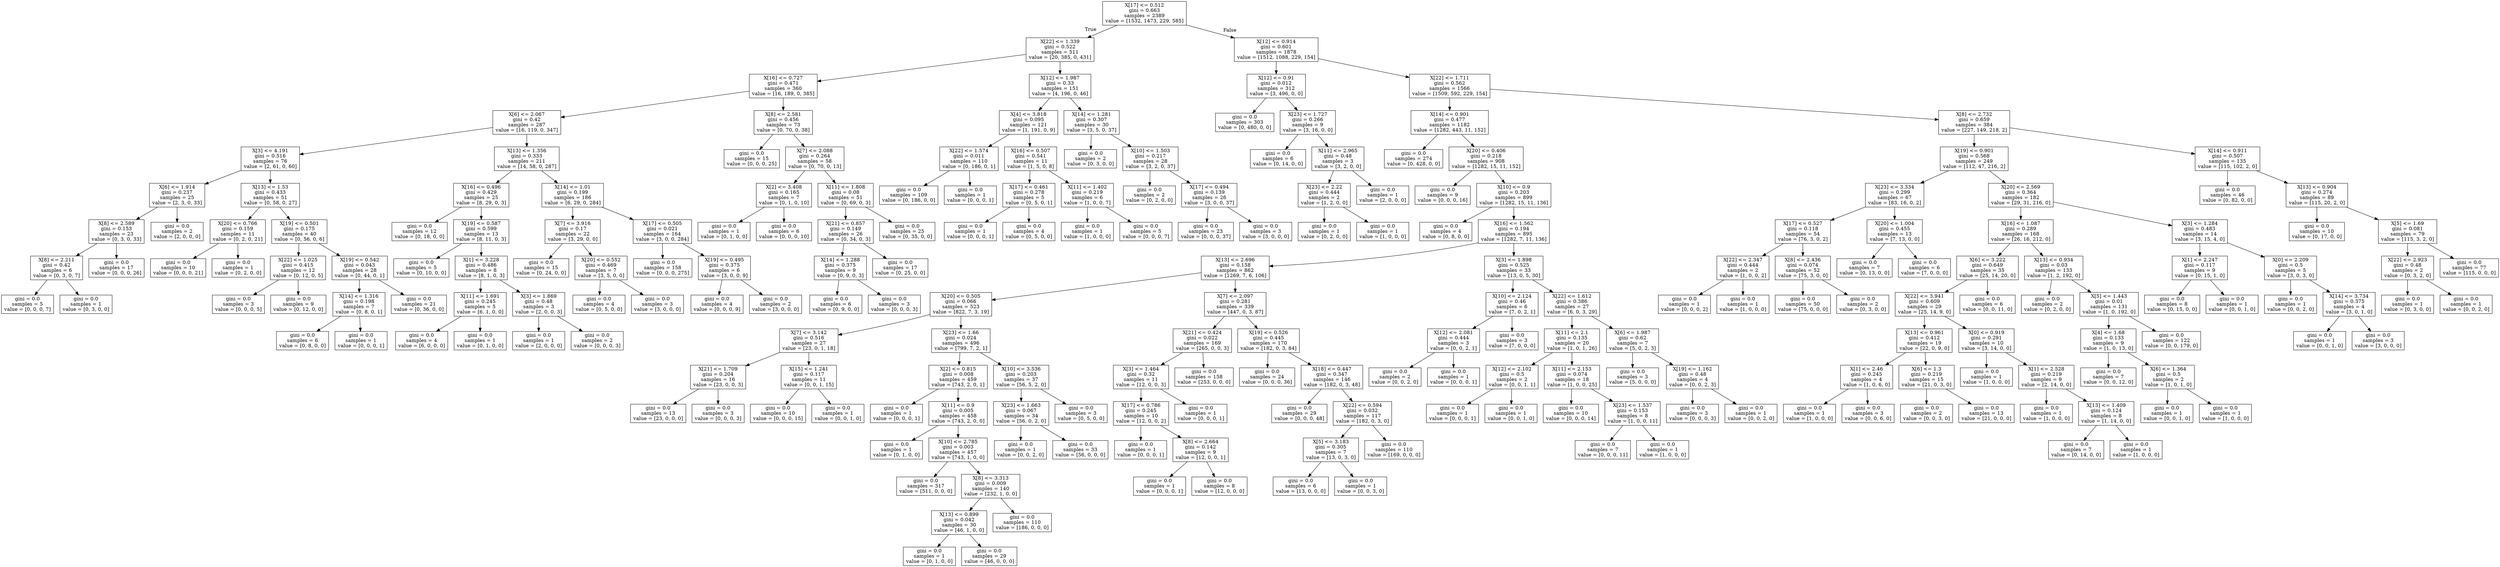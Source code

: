 digraph Tree {
node [shape=box] ;
0 [label="X[17] <= 0.512\ngini = 0.663\nsamples = 2389\nvalue = [1532, 1473, 229, 585]"] ;
1 [label="X[22] <= 1.339\ngini = 0.522\nsamples = 511\nvalue = [20, 385, 0, 431]"] ;
0 -> 1 [labeldistance=2.5, labelangle=45, headlabel="True"] ;
2 [label="X[16] <= 0.727\ngini = 0.471\nsamples = 360\nvalue = [16, 189, 0, 385]"] ;
1 -> 2 ;
3 [label="X[6] <= 2.067\ngini = 0.42\nsamples = 287\nvalue = [16, 119, 0, 347]"] ;
2 -> 3 ;
4 [label="X[3] <= 4.191\ngini = 0.516\nsamples = 76\nvalue = [2, 61, 0, 60]"] ;
3 -> 4 ;
5 [label="X[6] <= 1.914\ngini = 0.237\nsamples = 25\nvalue = [2, 3, 0, 33]"] ;
4 -> 5 ;
6 [label="X[8] <= 2.589\ngini = 0.153\nsamples = 23\nvalue = [0, 3, 0, 33]"] ;
5 -> 6 ;
7 [label="X[8] <= 2.211\ngini = 0.42\nsamples = 6\nvalue = [0, 3, 0, 7]"] ;
6 -> 7 ;
8 [label="gini = 0.0\nsamples = 5\nvalue = [0, 0, 0, 7]"] ;
7 -> 8 ;
9 [label="gini = 0.0\nsamples = 1\nvalue = [0, 3, 0, 0]"] ;
7 -> 9 ;
10 [label="gini = 0.0\nsamples = 17\nvalue = [0, 0, 0, 26]"] ;
6 -> 10 ;
11 [label="gini = 0.0\nsamples = 2\nvalue = [2, 0, 0, 0]"] ;
5 -> 11 ;
12 [label="X[13] <= 1.53\ngini = 0.433\nsamples = 51\nvalue = [0, 58, 0, 27]"] ;
4 -> 12 ;
13 [label="X[20] <= 0.766\ngini = 0.159\nsamples = 11\nvalue = [0, 2, 0, 21]"] ;
12 -> 13 ;
14 [label="gini = 0.0\nsamples = 10\nvalue = [0, 0, 0, 21]"] ;
13 -> 14 ;
15 [label="gini = 0.0\nsamples = 1\nvalue = [0, 2, 0, 0]"] ;
13 -> 15 ;
16 [label="X[19] <= 0.501\ngini = 0.175\nsamples = 40\nvalue = [0, 56, 0, 6]"] ;
12 -> 16 ;
17 [label="X[22] <= 1.025\ngini = 0.415\nsamples = 12\nvalue = [0, 12, 0, 5]"] ;
16 -> 17 ;
18 [label="gini = 0.0\nsamples = 3\nvalue = [0, 0, 0, 5]"] ;
17 -> 18 ;
19 [label="gini = 0.0\nsamples = 9\nvalue = [0, 12, 0, 0]"] ;
17 -> 19 ;
20 [label="X[19] <= 0.542\ngini = 0.043\nsamples = 28\nvalue = [0, 44, 0, 1]"] ;
16 -> 20 ;
21 [label="X[14] <= 1.316\ngini = 0.198\nsamples = 7\nvalue = [0, 8, 0, 1]"] ;
20 -> 21 ;
22 [label="gini = 0.0\nsamples = 6\nvalue = [0, 8, 0, 0]"] ;
21 -> 22 ;
23 [label="gini = 0.0\nsamples = 1\nvalue = [0, 0, 0, 1]"] ;
21 -> 23 ;
24 [label="gini = 0.0\nsamples = 21\nvalue = [0, 36, 0, 0]"] ;
20 -> 24 ;
25 [label="X[13] <= 1.356\ngini = 0.333\nsamples = 211\nvalue = [14, 58, 0, 287]"] ;
3 -> 25 ;
26 [label="X[16] <= 0.496\ngini = 0.429\nsamples = 25\nvalue = [8, 29, 0, 3]"] ;
25 -> 26 ;
27 [label="gini = 0.0\nsamples = 12\nvalue = [0, 18, 0, 0]"] ;
26 -> 27 ;
28 [label="X[19] <= 0.587\ngini = 0.599\nsamples = 13\nvalue = [8, 11, 0, 3]"] ;
26 -> 28 ;
29 [label="gini = 0.0\nsamples = 5\nvalue = [0, 10, 0, 0]"] ;
28 -> 29 ;
30 [label="X[1] <= 3.228\ngini = 0.486\nsamples = 8\nvalue = [8, 1, 0, 3]"] ;
28 -> 30 ;
31 [label="X[11] <= 1.691\ngini = 0.245\nsamples = 5\nvalue = [6, 1, 0, 0]"] ;
30 -> 31 ;
32 [label="gini = 0.0\nsamples = 4\nvalue = [6, 0, 0, 0]"] ;
31 -> 32 ;
33 [label="gini = 0.0\nsamples = 1\nvalue = [0, 1, 0, 0]"] ;
31 -> 33 ;
34 [label="X[3] <= 1.869\ngini = 0.48\nsamples = 3\nvalue = [2, 0, 0, 3]"] ;
30 -> 34 ;
35 [label="gini = 0.0\nsamples = 1\nvalue = [2, 0, 0, 0]"] ;
34 -> 35 ;
36 [label="gini = 0.0\nsamples = 2\nvalue = [0, 0, 0, 3]"] ;
34 -> 36 ;
37 [label="X[14] <= 1.01\ngini = 0.199\nsamples = 186\nvalue = [6, 29, 0, 284]"] ;
25 -> 37 ;
38 [label="X[7] <= 3.916\ngini = 0.17\nsamples = 22\nvalue = [3, 29, 0, 0]"] ;
37 -> 38 ;
39 [label="gini = 0.0\nsamples = 15\nvalue = [0, 24, 0, 0]"] ;
38 -> 39 ;
40 [label="X[20] <= 0.552\ngini = 0.469\nsamples = 7\nvalue = [3, 5, 0, 0]"] ;
38 -> 40 ;
41 [label="gini = 0.0\nsamples = 4\nvalue = [0, 5, 0, 0]"] ;
40 -> 41 ;
42 [label="gini = 0.0\nsamples = 3\nvalue = [3, 0, 0, 0]"] ;
40 -> 42 ;
43 [label="X[17] <= 0.505\ngini = 0.021\nsamples = 164\nvalue = [3, 0, 0, 284]"] ;
37 -> 43 ;
44 [label="gini = 0.0\nsamples = 158\nvalue = [0, 0, 0, 275]"] ;
43 -> 44 ;
45 [label="X[19] <= 0.495\ngini = 0.375\nsamples = 6\nvalue = [3, 0, 0, 9]"] ;
43 -> 45 ;
46 [label="gini = 0.0\nsamples = 4\nvalue = [0, 0, 0, 9]"] ;
45 -> 46 ;
47 [label="gini = 0.0\nsamples = 2\nvalue = [3, 0, 0, 0]"] ;
45 -> 47 ;
48 [label="X[8] <= 2.581\ngini = 0.456\nsamples = 73\nvalue = [0, 70, 0, 38]"] ;
2 -> 48 ;
49 [label="gini = 0.0\nsamples = 15\nvalue = [0, 0, 0, 25]"] ;
48 -> 49 ;
50 [label="X[7] <= 2.088\ngini = 0.264\nsamples = 58\nvalue = [0, 70, 0, 13]"] ;
48 -> 50 ;
51 [label="X[2] <= 3.408\ngini = 0.165\nsamples = 7\nvalue = [0, 1, 0, 10]"] ;
50 -> 51 ;
52 [label="gini = 0.0\nsamples = 1\nvalue = [0, 1, 0, 0]"] ;
51 -> 52 ;
53 [label="gini = 0.0\nsamples = 6\nvalue = [0, 0, 0, 10]"] ;
51 -> 53 ;
54 [label="X[11] <= 1.808\ngini = 0.08\nsamples = 51\nvalue = [0, 69, 0, 3]"] ;
50 -> 54 ;
55 [label="X[21] <= 0.857\ngini = 0.149\nsamples = 26\nvalue = [0, 34, 0, 3]"] ;
54 -> 55 ;
56 [label="X[14] <= 1.288\ngini = 0.375\nsamples = 9\nvalue = [0, 9, 0, 3]"] ;
55 -> 56 ;
57 [label="gini = 0.0\nsamples = 6\nvalue = [0, 9, 0, 0]"] ;
56 -> 57 ;
58 [label="gini = 0.0\nsamples = 3\nvalue = [0, 0, 0, 3]"] ;
56 -> 58 ;
59 [label="gini = 0.0\nsamples = 17\nvalue = [0, 25, 0, 0]"] ;
55 -> 59 ;
60 [label="gini = 0.0\nsamples = 25\nvalue = [0, 35, 0, 0]"] ;
54 -> 60 ;
61 [label="X[12] <= 1.987\ngini = 0.33\nsamples = 151\nvalue = [4, 196, 0, 46]"] ;
1 -> 61 ;
62 [label="X[4] <= 3.818\ngini = 0.095\nsamples = 121\nvalue = [1, 191, 0, 9]"] ;
61 -> 62 ;
63 [label="X[22] <= 1.574\ngini = 0.011\nsamples = 110\nvalue = [0, 186, 0, 1]"] ;
62 -> 63 ;
64 [label="gini = 0.0\nsamples = 109\nvalue = [0, 186, 0, 0]"] ;
63 -> 64 ;
65 [label="gini = 0.0\nsamples = 1\nvalue = [0, 0, 0, 1]"] ;
63 -> 65 ;
66 [label="X[16] <= 0.507\ngini = 0.541\nsamples = 11\nvalue = [1, 5, 0, 8]"] ;
62 -> 66 ;
67 [label="X[17] <= 0.461\ngini = 0.278\nsamples = 5\nvalue = [0, 5, 0, 1]"] ;
66 -> 67 ;
68 [label="gini = 0.0\nsamples = 1\nvalue = [0, 0, 0, 1]"] ;
67 -> 68 ;
69 [label="gini = 0.0\nsamples = 4\nvalue = [0, 5, 0, 0]"] ;
67 -> 69 ;
70 [label="X[11] <= 1.402\ngini = 0.219\nsamples = 6\nvalue = [1, 0, 0, 7]"] ;
66 -> 70 ;
71 [label="gini = 0.0\nsamples = 1\nvalue = [1, 0, 0, 0]"] ;
70 -> 71 ;
72 [label="gini = 0.0\nsamples = 5\nvalue = [0, 0, 0, 7]"] ;
70 -> 72 ;
73 [label="X[14] <= 1.281\ngini = 0.307\nsamples = 30\nvalue = [3, 5, 0, 37]"] ;
61 -> 73 ;
74 [label="gini = 0.0\nsamples = 2\nvalue = [0, 3, 0, 0]"] ;
73 -> 74 ;
75 [label="X[10] <= 1.503\ngini = 0.217\nsamples = 28\nvalue = [3, 2, 0, 37]"] ;
73 -> 75 ;
76 [label="gini = 0.0\nsamples = 2\nvalue = [0, 2, 0, 0]"] ;
75 -> 76 ;
77 [label="X[17] <= 0.494\ngini = 0.139\nsamples = 26\nvalue = [3, 0, 0, 37]"] ;
75 -> 77 ;
78 [label="gini = 0.0\nsamples = 23\nvalue = [0, 0, 0, 37]"] ;
77 -> 78 ;
79 [label="gini = 0.0\nsamples = 3\nvalue = [3, 0, 0, 0]"] ;
77 -> 79 ;
80 [label="X[12] <= 0.914\ngini = 0.601\nsamples = 1878\nvalue = [1512, 1088, 229, 154]"] ;
0 -> 80 [labeldistance=2.5, labelangle=-45, headlabel="False"] ;
81 [label="X[12] <= 0.91\ngini = 0.012\nsamples = 312\nvalue = [3, 496, 0, 0]"] ;
80 -> 81 ;
82 [label="gini = 0.0\nsamples = 303\nvalue = [0, 480, 0, 0]"] ;
81 -> 82 ;
83 [label="X[23] <= 1.727\ngini = 0.266\nsamples = 9\nvalue = [3, 16, 0, 0]"] ;
81 -> 83 ;
84 [label="gini = 0.0\nsamples = 6\nvalue = [0, 14, 0, 0]"] ;
83 -> 84 ;
85 [label="X[11] <= 2.965\ngini = 0.48\nsamples = 3\nvalue = [3, 2, 0, 0]"] ;
83 -> 85 ;
86 [label="X[23] <= 2.22\ngini = 0.444\nsamples = 2\nvalue = [1, 2, 0, 0]"] ;
85 -> 86 ;
87 [label="gini = 0.0\nsamples = 1\nvalue = [0, 2, 0, 0]"] ;
86 -> 87 ;
88 [label="gini = 0.0\nsamples = 1\nvalue = [1, 0, 0, 0]"] ;
86 -> 88 ;
89 [label="gini = 0.0\nsamples = 1\nvalue = [2, 0, 0, 0]"] ;
85 -> 89 ;
90 [label="X[22] <= 1.711\ngini = 0.562\nsamples = 1566\nvalue = [1509, 592, 229, 154]"] ;
80 -> 90 ;
91 [label="X[14] <= 0.901\ngini = 0.477\nsamples = 1182\nvalue = [1282, 443, 11, 152]"] ;
90 -> 91 ;
92 [label="gini = 0.0\nsamples = 274\nvalue = [0, 428, 0, 0]"] ;
91 -> 92 ;
93 [label="X[20] <= 0.406\ngini = 0.218\nsamples = 908\nvalue = [1282, 15, 11, 152]"] ;
91 -> 93 ;
94 [label="gini = 0.0\nsamples = 9\nvalue = [0, 0, 0, 16]"] ;
93 -> 94 ;
95 [label="X[10] <= 0.9\ngini = 0.203\nsamples = 899\nvalue = [1282, 15, 11, 136]"] ;
93 -> 95 ;
96 [label="gini = 0.0\nsamples = 4\nvalue = [0, 8, 0, 0]"] ;
95 -> 96 ;
97 [label="X[16] <= 1.562\ngini = 0.194\nsamples = 895\nvalue = [1282, 7, 11, 136]"] ;
95 -> 97 ;
98 [label="X[13] <= 2.696\ngini = 0.158\nsamples = 862\nvalue = [1269, 7, 6, 106]"] ;
97 -> 98 ;
99 [label="X[20] <= 0.505\ngini = 0.066\nsamples = 523\nvalue = [822, 7, 3, 19]"] ;
98 -> 99 ;
100 [label="X[7] <= 3.142\ngini = 0.516\nsamples = 27\nvalue = [23, 0, 1, 18]"] ;
99 -> 100 ;
101 [label="X[21] <= 1.709\ngini = 0.204\nsamples = 16\nvalue = [23, 0, 0, 3]"] ;
100 -> 101 ;
102 [label="gini = 0.0\nsamples = 13\nvalue = [23, 0, 0, 0]"] ;
101 -> 102 ;
103 [label="gini = 0.0\nsamples = 3\nvalue = [0, 0, 0, 3]"] ;
101 -> 103 ;
104 [label="X[15] <= 1.241\ngini = 0.117\nsamples = 11\nvalue = [0, 0, 1, 15]"] ;
100 -> 104 ;
105 [label="gini = 0.0\nsamples = 10\nvalue = [0, 0, 0, 15]"] ;
104 -> 105 ;
106 [label="gini = 0.0\nsamples = 1\nvalue = [0, 0, 1, 0]"] ;
104 -> 106 ;
107 [label="X[23] <= 1.66\ngini = 0.024\nsamples = 496\nvalue = [799, 7, 2, 1]"] ;
99 -> 107 ;
108 [label="X[2] <= 0.815\ngini = 0.008\nsamples = 459\nvalue = [743, 2, 0, 1]"] ;
107 -> 108 ;
109 [label="gini = 0.0\nsamples = 1\nvalue = [0, 0, 0, 1]"] ;
108 -> 109 ;
110 [label="X[11] <= 0.9\ngini = 0.005\nsamples = 458\nvalue = [743, 2, 0, 0]"] ;
108 -> 110 ;
111 [label="gini = 0.0\nsamples = 1\nvalue = [0, 1, 0, 0]"] ;
110 -> 111 ;
112 [label="X[10] <= 2.785\ngini = 0.003\nsamples = 457\nvalue = [743, 1, 0, 0]"] ;
110 -> 112 ;
113 [label="gini = 0.0\nsamples = 317\nvalue = [511, 0, 0, 0]"] ;
112 -> 113 ;
114 [label="X[8] <= 3.313\ngini = 0.009\nsamples = 140\nvalue = [232, 1, 0, 0]"] ;
112 -> 114 ;
115 [label="X[13] <= 0.899\ngini = 0.042\nsamples = 30\nvalue = [46, 1, 0, 0]"] ;
114 -> 115 ;
116 [label="gini = 0.0\nsamples = 1\nvalue = [0, 1, 0, 0]"] ;
115 -> 116 ;
117 [label="gini = 0.0\nsamples = 29\nvalue = [46, 0, 0, 0]"] ;
115 -> 117 ;
118 [label="gini = 0.0\nsamples = 110\nvalue = [186, 0, 0, 0]"] ;
114 -> 118 ;
119 [label="X[10] <= 3.536\ngini = 0.203\nsamples = 37\nvalue = [56, 5, 2, 0]"] ;
107 -> 119 ;
120 [label="X[23] <= 1.663\ngini = 0.067\nsamples = 34\nvalue = [56, 0, 2, 0]"] ;
119 -> 120 ;
121 [label="gini = 0.0\nsamples = 1\nvalue = [0, 0, 2, 0]"] ;
120 -> 121 ;
122 [label="gini = 0.0\nsamples = 33\nvalue = [56, 0, 0, 0]"] ;
120 -> 122 ;
123 [label="gini = 0.0\nsamples = 3\nvalue = [0, 5, 0, 0]"] ;
119 -> 123 ;
124 [label="X[7] <= 2.097\ngini = 0.281\nsamples = 339\nvalue = [447, 0, 3, 87]"] ;
98 -> 124 ;
125 [label="X[21] <= 0.424\ngini = 0.022\nsamples = 169\nvalue = [265, 0, 0, 3]"] ;
124 -> 125 ;
126 [label="X[3] <= 1.464\ngini = 0.32\nsamples = 11\nvalue = [12, 0, 0, 3]"] ;
125 -> 126 ;
127 [label="X[17] <= 0.786\ngini = 0.245\nsamples = 10\nvalue = [12, 0, 0, 2]"] ;
126 -> 127 ;
128 [label="gini = 0.0\nsamples = 1\nvalue = [0, 0, 0, 1]"] ;
127 -> 128 ;
129 [label="X[8] <= 2.664\ngini = 0.142\nsamples = 9\nvalue = [12, 0, 0, 1]"] ;
127 -> 129 ;
130 [label="gini = 0.0\nsamples = 1\nvalue = [0, 0, 0, 1]"] ;
129 -> 130 ;
131 [label="gini = 0.0\nsamples = 8\nvalue = [12, 0, 0, 0]"] ;
129 -> 131 ;
132 [label="gini = 0.0\nsamples = 1\nvalue = [0, 0, 0, 1]"] ;
126 -> 132 ;
133 [label="gini = 0.0\nsamples = 158\nvalue = [253, 0, 0, 0]"] ;
125 -> 133 ;
134 [label="X[19] <= 0.526\ngini = 0.445\nsamples = 170\nvalue = [182, 0, 3, 84]"] ;
124 -> 134 ;
135 [label="gini = 0.0\nsamples = 24\nvalue = [0, 0, 0, 36]"] ;
134 -> 135 ;
136 [label="X[18] <= 0.447\ngini = 0.347\nsamples = 146\nvalue = [182, 0, 3, 48]"] ;
134 -> 136 ;
137 [label="gini = 0.0\nsamples = 29\nvalue = [0, 0, 0, 48]"] ;
136 -> 137 ;
138 [label="X[22] <= 0.594\ngini = 0.032\nsamples = 117\nvalue = [182, 0, 3, 0]"] ;
136 -> 138 ;
139 [label="X[5] <= 3.183\ngini = 0.305\nsamples = 7\nvalue = [13, 0, 3, 0]"] ;
138 -> 139 ;
140 [label="gini = 0.0\nsamples = 6\nvalue = [13, 0, 0, 0]"] ;
139 -> 140 ;
141 [label="gini = 0.0\nsamples = 1\nvalue = [0, 0, 3, 0]"] ;
139 -> 141 ;
142 [label="gini = 0.0\nsamples = 110\nvalue = [169, 0, 0, 0]"] ;
138 -> 142 ;
143 [label="X[3] <= 1.898\ngini = 0.525\nsamples = 33\nvalue = [13, 0, 5, 30]"] ;
97 -> 143 ;
144 [label="X[10] <= 2.124\ngini = 0.46\nsamples = 6\nvalue = [7, 0, 2, 1]"] ;
143 -> 144 ;
145 [label="X[12] <= 2.081\ngini = 0.444\nsamples = 3\nvalue = [0, 0, 2, 1]"] ;
144 -> 145 ;
146 [label="gini = 0.0\nsamples = 2\nvalue = [0, 0, 2, 0]"] ;
145 -> 146 ;
147 [label="gini = 0.0\nsamples = 1\nvalue = [0, 0, 0, 1]"] ;
145 -> 147 ;
148 [label="gini = 0.0\nsamples = 3\nvalue = [7, 0, 0, 0]"] ;
144 -> 148 ;
149 [label="X[22] <= 1.612\ngini = 0.386\nsamples = 27\nvalue = [6, 0, 3, 29]"] ;
143 -> 149 ;
150 [label="X[11] <= 2.1\ngini = 0.135\nsamples = 20\nvalue = [1, 0, 1, 26]"] ;
149 -> 150 ;
151 [label="X[12] <= 2.102\ngini = 0.5\nsamples = 2\nvalue = [0, 0, 1, 1]"] ;
150 -> 151 ;
152 [label="gini = 0.0\nsamples = 1\nvalue = [0, 0, 0, 1]"] ;
151 -> 152 ;
153 [label="gini = 0.0\nsamples = 1\nvalue = [0, 0, 1, 0]"] ;
151 -> 153 ;
154 [label="X[11] <= 2.153\ngini = 0.074\nsamples = 18\nvalue = [1, 0, 0, 25]"] ;
150 -> 154 ;
155 [label="gini = 0.0\nsamples = 10\nvalue = [0, 0, 0, 14]"] ;
154 -> 155 ;
156 [label="X[23] <= 1.537\ngini = 0.153\nsamples = 8\nvalue = [1, 0, 0, 11]"] ;
154 -> 156 ;
157 [label="gini = 0.0\nsamples = 7\nvalue = [0, 0, 0, 11]"] ;
156 -> 157 ;
158 [label="gini = 0.0\nsamples = 1\nvalue = [1, 0, 0, 0]"] ;
156 -> 158 ;
159 [label="X[6] <= 1.987\ngini = 0.62\nsamples = 7\nvalue = [5, 0, 2, 3]"] ;
149 -> 159 ;
160 [label="gini = 0.0\nsamples = 3\nvalue = [5, 0, 0, 0]"] ;
159 -> 160 ;
161 [label="X[19] <= 1.162\ngini = 0.48\nsamples = 4\nvalue = [0, 0, 2, 3]"] ;
159 -> 161 ;
162 [label="gini = 0.0\nsamples = 3\nvalue = [0, 0, 0, 3]"] ;
161 -> 162 ;
163 [label="gini = 0.0\nsamples = 1\nvalue = [0, 0, 2, 0]"] ;
161 -> 163 ;
164 [label="X[8] <= 2.732\ngini = 0.659\nsamples = 384\nvalue = [227, 149, 218, 2]"] ;
90 -> 164 ;
165 [label="X[19] <= 0.901\ngini = 0.568\nsamples = 249\nvalue = [112, 47, 216, 2]"] ;
164 -> 165 ;
166 [label="X[23] <= 3.334\ngini = 0.299\nsamples = 67\nvalue = [83, 16, 0, 2]"] ;
165 -> 166 ;
167 [label="X[17] <= 0.527\ngini = 0.118\nsamples = 54\nvalue = [76, 3, 0, 2]"] ;
166 -> 167 ;
168 [label="X[22] <= 2.347\ngini = 0.444\nsamples = 2\nvalue = [1, 0, 0, 2]"] ;
167 -> 168 ;
169 [label="gini = 0.0\nsamples = 1\nvalue = [0, 0, 0, 2]"] ;
168 -> 169 ;
170 [label="gini = 0.0\nsamples = 1\nvalue = [1, 0, 0, 0]"] ;
168 -> 170 ;
171 [label="X[8] <= 2.436\ngini = 0.074\nsamples = 52\nvalue = [75, 3, 0, 0]"] ;
167 -> 171 ;
172 [label="gini = 0.0\nsamples = 50\nvalue = [75, 0, 0, 0]"] ;
171 -> 172 ;
173 [label="gini = 0.0\nsamples = 2\nvalue = [0, 3, 0, 0]"] ;
171 -> 173 ;
174 [label="X[20] <= 1.004\ngini = 0.455\nsamples = 13\nvalue = [7, 13, 0, 0]"] ;
166 -> 174 ;
175 [label="gini = 0.0\nsamples = 7\nvalue = [0, 13, 0, 0]"] ;
174 -> 175 ;
176 [label="gini = 0.0\nsamples = 6\nvalue = [7, 0, 0, 0]"] ;
174 -> 176 ;
177 [label="X[20] <= 2.569\ngini = 0.364\nsamples = 182\nvalue = [29, 31, 216, 0]"] ;
165 -> 177 ;
178 [label="X[16] <= 1.087\ngini = 0.289\nsamples = 168\nvalue = [26, 16, 212, 0]"] ;
177 -> 178 ;
179 [label="X[6] <= 3.222\ngini = 0.649\nsamples = 35\nvalue = [25, 14, 20, 0]"] ;
178 -> 179 ;
180 [label="X[22] <= 3.941\ngini = 0.609\nsamples = 29\nvalue = [25, 14, 9, 0]"] ;
179 -> 180 ;
181 [label="X[13] <= 0.961\ngini = 0.412\nsamples = 19\nvalue = [22, 0, 9, 0]"] ;
180 -> 181 ;
182 [label="X[1] <= 2.46\ngini = 0.245\nsamples = 4\nvalue = [1, 0, 6, 0]"] ;
181 -> 182 ;
183 [label="gini = 0.0\nsamples = 1\nvalue = [1, 0, 0, 0]"] ;
182 -> 183 ;
184 [label="gini = 0.0\nsamples = 3\nvalue = [0, 0, 6, 0]"] ;
182 -> 184 ;
185 [label="X[6] <= 1.3\ngini = 0.219\nsamples = 15\nvalue = [21, 0, 3, 0]"] ;
181 -> 185 ;
186 [label="gini = 0.0\nsamples = 2\nvalue = [0, 0, 3, 0]"] ;
185 -> 186 ;
187 [label="gini = 0.0\nsamples = 13\nvalue = [21, 0, 0, 0]"] ;
185 -> 187 ;
188 [label="X[0] <= 0.919\ngini = 0.291\nsamples = 10\nvalue = [3, 14, 0, 0]"] ;
180 -> 188 ;
189 [label="gini = 0.0\nsamples = 1\nvalue = [1, 0, 0, 0]"] ;
188 -> 189 ;
190 [label="X[1] <= 2.528\ngini = 0.219\nsamples = 9\nvalue = [2, 14, 0, 0]"] ;
188 -> 190 ;
191 [label="gini = 0.0\nsamples = 1\nvalue = [1, 0, 0, 0]"] ;
190 -> 191 ;
192 [label="X[13] <= 1.409\ngini = 0.124\nsamples = 8\nvalue = [1, 14, 0, 0]"] ;
190 -> 192 ;
193 [label="gini = 0.0\nsamples = 7\nvalue = [0, 14, 0, 0]"] ;
192 -> 193 ;
194 [label="gini = 0.0\nsamples = 1\nvalue = [1, 0, 0, 0]"] ;
192 -> 194 ;
195 [label="gini = 0.0\nsamples = 6\nvalue = [0, 0, 11, 0]"] ;
179 -> 195 ;
196 [label="X[13] <= 0.934\ngini = 0.03\nsamples = 133\nvalue = [1, 2, 192, 0]"] ;
178 -> 196 ;
197 [label="gini = 0.0\nsamples = 2\nvalue = [0, 2, 0, 0]"] ;
196 -> 197 ;
198 [label="X[5] <= 1.443\ngini = 0.01\nsamples = 131\nvalue = [1, 0, 192, 0]"] ;
196 -> 198 ;
199 [label="X[4] <= 1.68\ngini = 0.133\nsamples = 9\nvalue = [1, 0, 13, 0]"] ;
198 -> 199 ;
200 [label="gini = 0.0\nsamples = 7\nvalue = [0, 0, 12, 0]"] ;
199 -> 200 ;
201 [label="X[6] <= 1.364\ngini = 0.5\nsamples = 2\nvalue = [1, 0, 1, 0]"] ;
199 -> 201 ;
202 [label="gini = 0.0\nsamples = 1\nvalue = [0, 0, 1, 0]"] ;
201 -> 202 ;
203 [label="gini = 0.0\nsamples = 1\nvalue = [1, 0, 0, 0]"] ;
201 -> 203 ;
204 [label="gini = 0.0\nsamples = 122\nvalue = [0, 0, 179, 0]"] ;
198 -> 204 ;
205 [label="X[3] <= 1.284\ngini = 0.483\nsamples = 14\nvalue = [3, 15, 4, 0]"] ;
177 -> 205 ;
206 [label="X[1] <= 2.247\ngini = 0.117\nsamples = 9\nvalue = [0, 15, 1, 0]"] ;
205 -> 206 ;
207 [label="gini = 0.0\nsamples = 8\nvalue = [0, 15, 0, 0]"] ;
206 -> 207 ;
208 [label="gini = 0.0\nsamples = 1\nvalue = [0, 0, 1, 0]"] ;
206 -> 208 ;
209 [label="X[0] <= 2.209\ngini = 0.5\nsamples = 5\nvalue = [3, 0, 3, 0]"] ;
205 -> 209 ;
210 [label="gini = 0.0\nsamples = 1\nvalue = [0, 0, 2, 0]"] ;
209 -> 210 ;
211 [label="X[14] <= 3.734\ngini = 0.375\nsamples = 4\nvalue = [3, 0, 1, 0]"] ;
209 -> 211 ;
212 [label="gini = 0.0\nsamples = 1\nvalue = [0, 0, 1, 0]"] ;
211 -> 212 ;
213 [label="gini = 0.0\nsamples = 3\nvalue = [3, 0, 0, 0]"] ;
211 -> 213 ;
214 [label="X[14] <= 0.911\ngini = 0.507\nsamples = 135\nvalue = [115, 102, 2, 0]"] ;
164 -> 214 ;
215 [label="gini = 0.0\nsamples = 46\nvalue = [0, 82, 0, 0]"] ;
214 -> 215 ;
216 [label="X[13] <= 0.904\ngini = 0.274\nsamples = 89\nvalue = [115, 20, 2, 0]"] ;
214 -> 216 ;
217 [label="gini = 0.0\nsamples = 10\nvalue = [0, 17, 0, 0]"] ;
216 -> 217 ;
218 [label="X[5] <= 1.69\ngini = 0.081\nsamples = 79\nvalue = [115, 3, 2, 0]"] ;
216 -> 218 ;
219 [label="X[22] <= 2.923\ngini = 0.48\nsamples = 2\nvalue = [0, 3, 2, 0]"] ;
218 -> 219 ;
220 [label="gini = 0.0\nsamples = 1\nvalue = [0, 3, 0, 0]"] ;
219 -> 220 ;
221 [label="gini = 0.0\nsamples = 1\nvalue = [0, 0, 2, 0]"] ;
219 -> 221 ;
222 [label="gini = 0.0\nsamples = 77\nvalue = [115, 0, 0, 0]"] ;
218 -> 222 ;
}